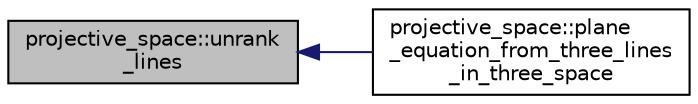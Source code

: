 digraph "projective_space::unrank_lines"
{
  edge [fontname="Helvetica",fontsize="10",labelfontname="Helvetica",labelfontsize="10"];
  node [fontname="Helvetica",fontsize="10",shape=record];
  rankdir="LR";
  Node3329 [label="projective_space::unrank\l_lines",height=0.2,width=0.4,color="black", fillcolor="grey75", style="filled", fontcolor="black"];
  Node3329 -> Node3330 [dir="back",color="midnightblue",fontsize="10",style="solid",fontname="Helvetica"];
  Node3330 [label="projective_space::plane\l_equation_from_three_lines\l_in_three_space",height=0.2,width=0.4,color="black", fillcolor="white", style="filled",URL="$d2/d17/classprojective__space.html#a173dd43f3b5720f46ab372c370f4687c"];
}
